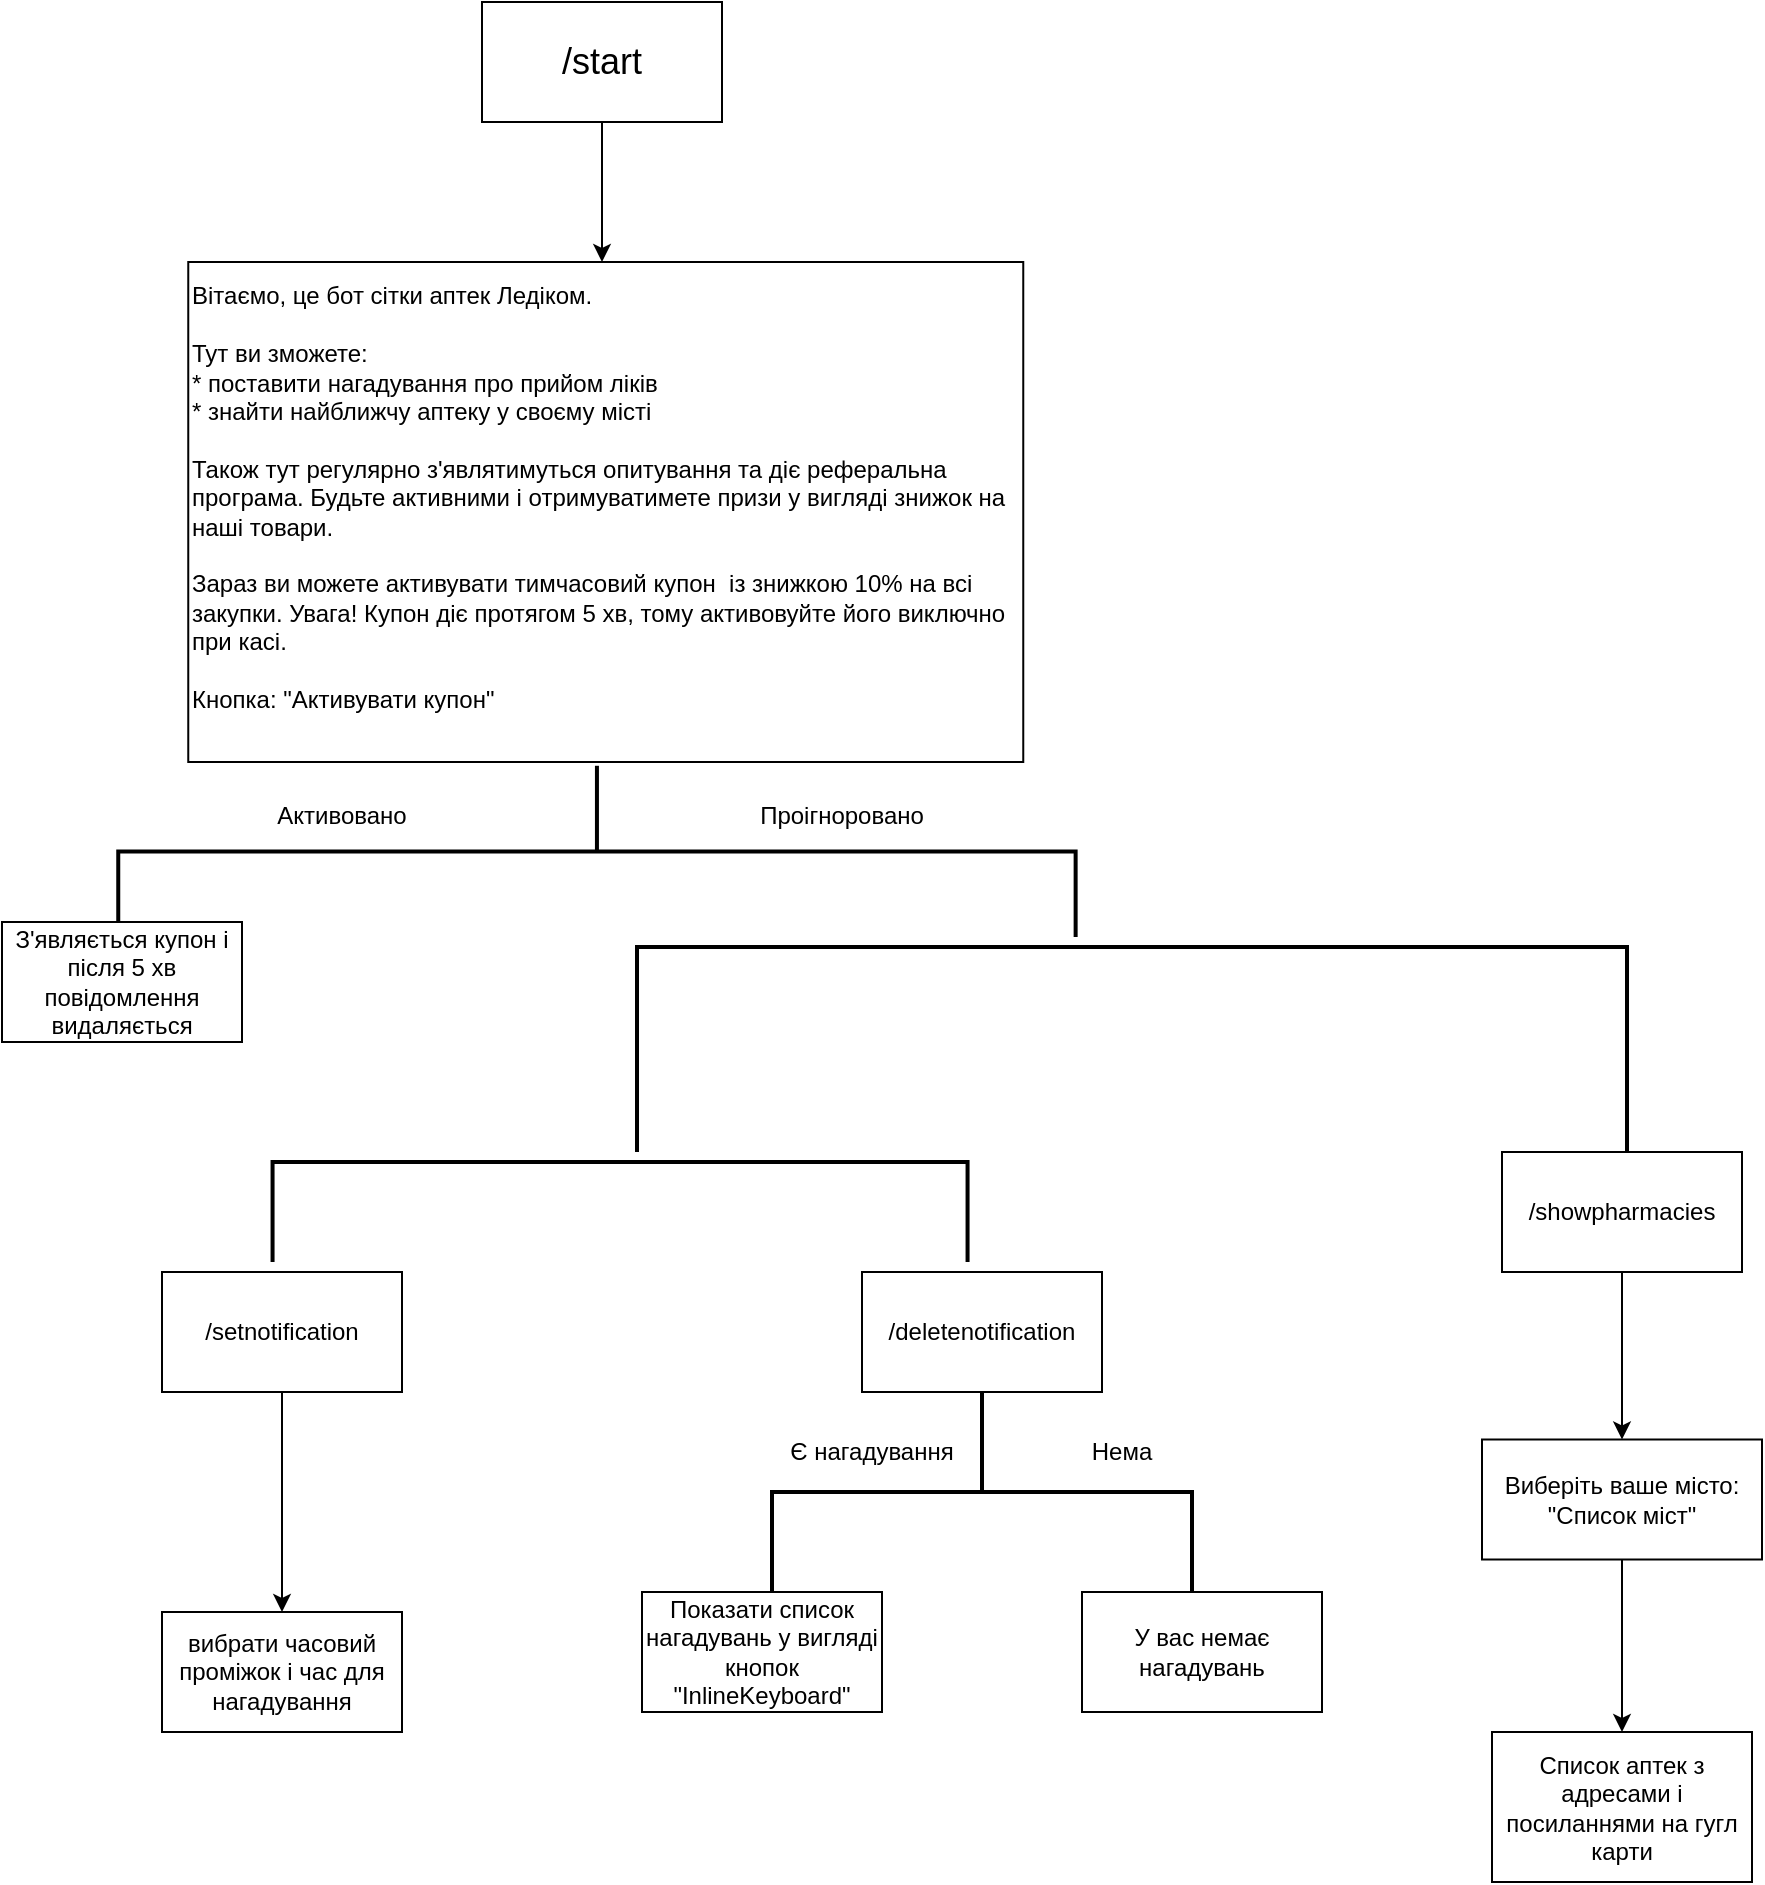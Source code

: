 <mxfile version="21.6.6" type="device">
  <diagram name="Page-1" id="Y6qgnIoQePtk00BtLu1i">
    <mxGraphModel dx="2045" dy="625" grid="1" gridSize="10" guides="1" tooltips="1" connect="1" arrows="1" fold="1" page="1" pageScale="1" pageWidth="850" pageHeight="1100" math="0" shadow="0">
      <root>
        <mxCell id="0" />
        <mxCell id="1" parent="0" />
        <mxCell id="TgW0zND3qpG-d-xNJsCS-1" value="&lt;font style=&quot;font-size: 18px;&quot;&gt;/start&lt;/font&gt;" style="rounded=0;whiteSpace=wrap;html=1;" parent="1" vertex="1">
          <mxGeometry y="40" width="120" height="60" as="geometry" />
        </mxCell>
        <mxCell id="TgW0zND3qpG-d-xNJsCS-2" value="" style="endArrow=classic;html=1;rounded=0;exitX=0.5;exitY=1;exitDx=0;exitDy=0;" parent="1" source="TgW0zND3qpG-d-xNJsCS-1" edge="1">
          <mxGeometry width="50" height="50" relative="1" as="geometry">
            <mxPoint x="490" y="490" as="sourcePoint" />
            <mxPoint x="60" y="170" as="targetPoint" />
          </mxGeometry>
        </mxCell>
        <mxCell id="TgW0zND3qpG-d-xNJsCS-3" value="&lt;div&gt;Вітаємо, це бот сітки аптек Ледіком.&lt;/div&gt;&lt;div&gt;&lt;span style=&quot;background-color: initial;&quot;&gt;&lt;br&gt;&lt;/span&gt;&lt;/div&gt;&lt;div&gt;&lt;span style=&quot;background-color: initial;&quot;&gt;Тут ви зможете:&lt;/span&gt;&lt;/div&gt;&lt;div&gt;* поставити нагадування про прийом ліків&lt;/div&gt;&lt;div&gt;* знайти найближчу аптеку у своєму місті&amp;nbsp;&lt;/div&gt;&lt;div&gt;&lt;br&gt;&lt;/div&gt;&lt;div&gt;Також тут регулярно з&#39;являтимуться опитування та діє реферальна програма. Будьте активними і отримуватимете призи у вигляді знижок на наші товари.&lt;/div&gt;&lt;div&gt;&lt;br&gt;&lt;/div&gt;&lt;div&gt;Зараз ви можете активувати тимчасовий купон&amp;nbsp; із знижкою 10% на всі закупки. Увага! Купон діє протягом 5 хв, тому активовуйте його виключно при касі.&lt;/div&gt;&lt;div&gt;&lt;br&gt;&lt;/div&gt;&lt;div&gt;Кнопка: &quot;Активувати купон&quot;&lt;/div&gt;&lt;div&gt;&lt;br&gt;&lt;/div&gt;" style="rounded=0;whiteSpace=wrap;html=1;align=left;" parent="1" vertex="1">
          <mxGeometry x="-146.87" y="170" width="417.5" height="250" as="geometry" />
        </mxCell>
        <mxCell id="TgW0zND3qpG-d-xNJsCS-4" value="" style="strokeWidth=2;html=1;shape=mxgraph.flowchart.annotation_2;align=left;labelPosition=right;pointerEvents=1;rotation=90;" parent="1" vertex="1">
          <mxGeometry x="14.66" y="225.36" width="85.62" height="478.69" as="geometry" />
        </mxCell>
        <mxCell id="TgW0zND3qpG-d-xNJsCS-7" value="З&#39;являється купон і після 5 хв повідомлення видаляється" style="rounded=0;whiteSpace=wrap;html=1;" parent="1" vertex="1">
          <mxGeometry x="-240" y="500" width="120" height="60" as="geometry" />
        </mxCell>
        <mxCell id="TgW0zND3qpG-d-xNJsCS-8" value="Активовано" style="text;html=1;strokeColor=none;fillColor=none;align=center;verticalAlign=middle;whiteSpace=wrap;rounded=0;" parent="1" vertex="1">
          <mxGeometry x="-100" y="431.87" width="60" height="30" as="geometry" />
        </mxCell>
        <mxCell id="TgW0zND3qpG-d-xNJsCS-9" value="Проігноровано" style="text;html=1;strokeColor=none;fillColor=none;align=center;verticalAlign=middle;whiteSpace=wrap;rounded=0;" parent="1" vertex="1">
          <mxGeometry x="150" y="431.87" width="60" height="30" as="geometry" />
        </mxCell>
        <mxCell id="TgW0zND3qpG-d-xNJsCS-12" value="/setnotification" style="rounded=0;whiteSpace=wrap;html=1;" parent="1" vertex="1">
          <mxGeometry x="-160" y="675" width="120" height="60" as="geometry" />
        </mxCell>
        <mxCell id="TgW0zND3qpG-d-xNJsCS-13" value="" style="strokeWidth=2;html=1;shape=mxgraph.flowchart.annotation_1;align=left;pointerEvents=1;rotation=90;" parent="1" vertex="1">
          <mxGeometry x="273.75" y="316.25" width="102.5" height="495" as="geometry" />
        </mxCell>
        <mxCell id="TgW0zND3qpG-d-xNJsCS-14" value="/showpharmacies" style="rounded=0;whiteSpace=wrap;html=1;" parent="1" vertex="1">
          <mxGeometry x="510" y="615" width="120" height="60" as="geometry" />
        </mxCell>
        <mxCell id="TgW0zND3qpG-d-xNJsCS-16" value="" style="endArrow=classic;html=1;rounded=0;exitX=0.5;exitY=1;exitDx=0;exitDy=0;" parent="1" source="TgW0zND3qpG-d-xNJsCS-12" edge="1">
          <mxGeometry width="50" height="50" relative="1" as="geometry">
            <mxPoint x="-120" y="839.05" as="sourcePoint" />
            <mxPoint x="-100" y="845" as="targetPoint" />
          </mxGeometry>
        </mxCell>
        <mxCell id="TgW0zND3qpG-d-xNJsCS-17" value="вибрати часовий проміжок і час для нагадування" style="rounded=0;whiteSpace=wrap;html=1;" parent="1" vertex="1">
          <mxGeometry x="-160" y="845" width="120" height="60" as="geometry" />
        </mxCell>
        <mxCell id="TgW0zND3qpG-d-xNJsCS-19" value="" style="strokeWidth=2;html=1;shape=mxgraph.flowchart.annotation_1;align=left;pointerEvents=1;rotation=90;" parent="1" vertex="1">
          <mxGeometry x="44.03" y="471.25" width="50" height="347.5" as="geometry" />
        </mxCell>
        <mxCell id="TgW0zND3qpG-d-xNJsCS-20" value="/deletenotification" style="rounded=0;whiteSpace=wrap;html=1;" parent="1" vertex="1">
          <mxGeometry x="190" y="675" width="120" height="60" as="geometry" />
        </mxCell>
        <mxCell id="TgW0zND3qpG-d-xNJsCS-22" value="Показати список нагадувань у вигляді кнопок &quot;InlineKeyboard&quot;" style="rounded=0;whiteSpace=wrap;html=1;" parent="1" vertex="1">
          <mxGeometry x="80" y="835" width="120" height="60" as="geometry" />
        </mxCell>
        <mxCell id="TgW0zND3qpG-d-xNJsCS-24" value="" style="strokeWidth=2;html=1;shape=mxgraph.flowchart.annotation_2;align=left;labelPosition=right;pointerEvents=1;rotation=90;" parent="1" vertex="1">
          <mxGeometry x="200" y="680" width="100" height="210" as="geometry" />
        </mxCell>
        <mxCell id="TgW0zND3qpG-d-xNJsCS-25" value="Є нагадування" style="text;html=1;strokeColor=none;fillColor=none;align=center;verticalAlign=middle;whiteSpace=wrap;rounded=0;" parent="1" vertex="1">
          <mxGeometry x="150" y="750" width="90" height="30" as="geometry" />
        </mxCell>
        <mxCell id="TgW0zND3qpG-d-xNJsCS-26" value="Нема" style="text;html=1;strokeColor=none;fillColor=none;align=center;verticalAlign=middle;whiteSpace=wrap;rounded=0;" parent="1" vertex="1">
          <mxGeometry x="290" y="750" width="60" height="30" as="geometry" />
        </mxCell>
        <mxCell id="TgW0zND3qpG-d-xNJsCS-28" value="У вас немає нагадувань" style="rounded=0;whiteSpace=wrap;html=1;" parent="1" vertex="1">
          <mxGeometry x="300" y="835" width="120" height="60" as="geometry" />
        </mxCell>
        <mxCell id="gRq0MfkSHHqKyp_U5RIG-1" value="" style="endArrow=classic;html=1;rounded=0;exitX=0.5;exitY=1;exitDx=0;exitDy=0;entryX=0.5;entryY=0;entryDx=0;entryDy=0;" edge="1" parent="1" source="TgW0zND3qpG-d-xNJsCS-14" target="gRq0MfkSHHqKyp_U5RIG-2">
          <mxGeometry width="50" height="50" relative="1" as="geometry">
            <mxPoint x="-30" y="590" as="sourcePoint" />
            <mxPoint x="570" y="760" as="targetPoint" />
          </mxGeometry>
        </mxCell>
        <mxCell id="gRq0MfkSHHqKyp_U5RIG-2" value="Виберіть ваше місто:&lt;br&gt;&quot;Список міст&quot;" style="rounded=0;whiteSpace=wrap;html=1;" vertex="1" parent="1">
          <mxGeometry x="500" y="758.75" width="140" height="60" as="geometry" />
        </mxCell>
        <mxCell id="gRq0MfkSHHqKyp_U5RIG-3" value="" style="endArrow=classic;html=1;rounded=0;exitX=0.5;exitY=1;exitDx=0;exitDy=0;entryX=0.5;entryY=0;entryDx=0;entryDy=0;" edge="1" parent="1" source="gRq0MfkSHHqKyp_U5RIG-2" target="gRq0MfkSHHqKyp_U5RIG-4">
          <mxGeometry width="50" height="50" relative="1" as="geometry">
            <mxPoint x="-30" y="590" as="sourcePoint" />
            <mxPoint x="570" y="900" as="targetPoint" />
          </mxGeometry>
        </mxCell>
        <mxCell id="gRq0MfkSHHqKyp_U5RIG-4" value="Список аптек з адресами і посиланнями на гугл карти" style="rounded=0;whiteSpace=wrap;html=1;" vertex="1" parent="1">
          <mxGeometry x="505" y="905" width="130" height="75" as="geometry" />
        </mxCell>
      </root>
    </mxGraphModel>
  </diagram>
</mxfile>
